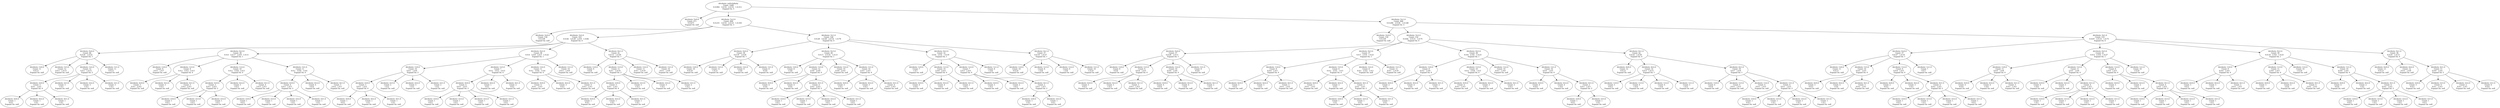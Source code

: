 digraph voting {
decisionDecisionNodef9da4fc[label="Attribute: null=Infinity
Count: 1408
0.0:992   3.0:52   2.0:53   1.0:311   
Expand On: 5"];decisionDecisionNodef9da4fc -> decisionDecisionNode36baa466;
decisionDecisionNode36baa466[label="Attribute: 5=0.0
Count: 471
0.0:471   
Expand On: null"];decisionDecisionNodef9da4fc -> decisionDecisionNode177f409c;
decisionDecisionNode177f409c[label="Attribute: 5=2.0
Count: 469
0.0:231   3.0:52   2.0:23   1.0:163   
Expand On: 3"];decisionDecisionNode177f409c -> decisionDecisionNode236acdd1;
decisionDecisionNode236acdd1[label="Attribute: 3=0.0
Count: 158
0.0:158   
Expand On: null"];decisionDecisionNode177f409c -> decisionDecisionNode38ee6681;
decisionDecisionNode38ee6681[label="Attribute: 3=2.0
Count: 163
0.0:44   3.0:26   2.0:9   1.0:84   
Expand On: 0"];decisionDecisionNode38ee6681 -> decisionDecisionNode2b8bbc5a;
decisionDecisionNode2b8bbc5a[label="Attribute: 0=0.0
Count: 46
0.0:24   1.0:22   
Expand On: 1"];decisionDecisionNode2b8bbc5a -> decisionDecisionNode62facf0b;
decisionDecisionNode62facf0b[label="Attribute: 1=0.0
Count: 11
0.0:11   
Expand On: null"];decisionDecisionNode2b8bbc5a -> decisionDecisionNode402f0df1;
decisionDecisionNode402f0df1[label="Attribute: 1=3.0
Count: 12
0.0:1   1.0:11   
Expand On: null"];decisionDecisionNode2b8bbc5a -> decisionDecisionNode513c6a22;
decisionDecisionNode513c6a22[label="Attribute: 1=2.0
Count: 12
0.0:1   1.0:11   
Expand On: 2"];decisionDecisionNode513c6a22 -> decisionDecisionNode555c07d8;
decisionDecisionNode555c07d8[label="Attribute: 2=0.0
Count: 3
0.0:1   1.0:2   
Expand On: 4"];decisionDecisionNode555c07d8 -> decisionDecisionNoded0721b0;
decisionDecisionNoded0721b0[label="Attribute: 4=0.0
Count: 1
0.0:1   
Expand On: null"];decisionDecisionNode555c07d8 -> decisionDecisionNode4f34b07e;
decisionDecisionNode4f34b07e[label="Attribute: 4=2.0
Count: 1
1.0:1   
Expand On: null"];decisionDecisionNode555c07d8 -> decisionDecisionNodec2f48d2;
decisionDecisionNodec2f48d2[label="Attribute: 4=1.0
Count: 1
1.0:1   
Expand On: null"];decisionDecisionNode513c6a22 -> decisionDecisionNode7455d93d;
decisionDecisionNode7455d93d[label="Attribute: 2=3.0
Count: 3
1.0:3   
Expand On: null"];decisionDecisionNode513c6a22 -> decisionDecisionNode30296f76;
decisionDecisionNode30296f76[label="Attribute: 2=2.0
Count: 3
1.0:3   
Expand On: null"];decisionDecisionNode513c6a22 -> decisionDecisionNode7054c4ad;
decisionDecisionNode7054c4ad[label="Attribute: 2=1.0
Count: 3
1.0:3   
Expand On: null"];decisionDecisionNode2b8bbc5a -> decisionDecisionNode4d3c7378;
decisionDecisionNode4d3c7378[label="Attribute: 1=1.0
Count: 11
0.0:11   
Expand On: null"];decisionDecisionNode38ee6681 -> decisionDecisionNode3bc0f2e5;
decisionDecisionNode3bc0f2e5[label="Attribute: 0=3.0
Count: 38
0.0:4   3.0:17   2.0:6   1.0:11   
Expand On: 1"];decisionDecisionNode3bc0f2e5 -> decisionDecisionNode788ab708;
decisionDecisionNode788ab708[label="Attribute: 1=0.0
Count: 8
0.0:1   1.0:7   
Expand On: null"];decisionDecisionNode3bc0f2e5 -> decisionDecisionNode5af6ac0b;
decisionDecisionNode5af6ac0b[label="Attribute: 1=3.0
Count: 9
0.0:1   3.0:5   2.0:3   
Expand On: 4"];decisionDecisionNode5af6ac0b -> decisionDecisionNode789934d4;
decisionDecisionNode789934d4[label="Attribute: 4=0.0
Count: 3
0.0:1   2.0:2   
Expand On: null"];decisionDecisionNode5af6ac0b -> decisionDecisionNode125b8827;
decisionDecisionNode125b8827[label="Attribute: 4=2.0
Count: 3
3.0:3   
Expand On: null"];decisionDecisionNode5af6ac0b -> decisionDecisionNode3747c1db;
decisionDecisionNode3747c1db[label="Attribute: 4=1.0
Count: 3
3.0:2   2.0:1   
Expand On: null"];decisionDecisionNode3bc0f2e5 -> decisionDecisionNode48082d37;
decisionDecisionNode48082d37[label="Attribute: 1=2.0
Count: 10
0.0:1   3.0:6   2.0:3   
Expand On: 4"];decisionDecisionNode48082d37 -> decisionDecisionNode10d09ad3;
decisionDecisionNode10d09ad3[label="Attribute: 4=0.0
Count: 3
0.0:1   2.0:2   
Expand On: 2"];decisionDecisionNode10d09ad3 -> decisionDecisionNode6f649b44;
decisionDecisionNode6f649b44[label="Attribute: 2=0.0
Count: 1
0.0:1   
Expand On: null"];decisionDecisionNode10d09ad3 -> decisionDecisionNode360dc67e;
decisionDecisionNode360dc67e[label="Attribute: 2=3.0
Count: 1
2.0:1   
Expand On: null"];decisionDecisionNode10d09ad3 -> decisionDecisionNode426295eb;
decisionDecisionNode426295eb[label="Attribute: 2=2.0
Count: 1
2.0:1   
Expand On: null"];decisionDecisionNode48082d37 -> decisionDecisionNode56609959;
decisionDecisionNode56609959[label="Attribute: 4=2.0
Count: 3
3.0:3   
Expand On: null"];decisionDecisionNode48082d37 -> decisionDecisionNode5ff3ce5c;
decisionDecisionNode5ff3ce5c[label="Attribute: 4=1.0
Count: 4
3.0:3   2.0:1   
Expand On: null"];decisionDecisionNode3bc0f2e5 -> decisionDecisionNode7f712b3a;
decisionDecisionNode7f712b3a[label="Attribute: 1=1.0
Count: 11
0.0:1   3.0:6   1.0:4   
Expand On: 4"];decisionDecisionNode7f712b3a -> decisionDecisionNode5ecd2e33;
decisionDecisionNode5ecd2e33[label="Attribute: 4=0.0
Count: 4
0.0:1   1.0:3   
Expand On: 2"];decisionDecisionNode5ecd2e33 -> decisionDecisionNode709446e4;
decisionDecisionNode709446e4[label="Attribute: 2=0.0
Count: 1
0.0:1   
Expand On: null"];decisionDecisionNode5ecd2e33 -> decisionDecisionNode16ba5c7a;
decisionDecisionNode16ba5c7a[label="Attribute: 2=3.0
Count: 1
1.0:1   
Expand On: null"];decisionDecisionNode5ecd2e33 -> decisionDecisionNode250d593e;
decisionDecisionNode250d593e[label="Attribute: 2=2.0
Count: 1
1.0:1   
Expand On: null"];decisionDecisionNode5ecd2e33 -> decisionDecisionNodef5e0873;
decisionDecisionNodef5e0873[label="Attribute: 2=1.0
Count: 1
1.0:1   
Expand On: null"];decisionDecisionNode7f712b3a -> decisionDecisionNode667cbde6;
decisionDecisionNode667cbde6[label="Attribute: 4=2.0
Count: 4
3.0:4   
Expand On: null"];decisionDecisionNode7f712b3a -> decisionDecisionNode7977b9b;
decisionDecisionNode7977b9b[label="Attribute: 4=1.0
Count: 3
3.0:2   1.0:1   
Expand On: null"];decisionDecisionNode38ee6681 -> decisionDecisionNode6a340101;
decisionDecisionNode6a340101[label="Attribute: 0=2.0
Count: 38
0.0:4   3.0:9   2.0:3   1.0:22   
Expand On: 1"];decisionDecisionNode6a340101 -> decisionDecisionNode7c2e1f1f;
decisionDecisionNode7c2e1f1f[label="Attribute: 1=0.0
Count: 10
0.0:1   1.0:9   
Expand On: 2"];decisionDecisionNode7c2e1f1f -> decisionDecisionNode37fd6bea;
decisionDecisionNode37fd6bea[label="Attribute: 2=0.0
Count: 3
0.0:1   1.0:2   
Expand On: 4"];decisionDecisionNode37fd6bea -> decisionDecisionNode5eb7ec5d;
decisionDecisionNode5eb7ec5d[label="Attribute: 4=0.0
Count: 1
0.0:1   
Expand On: null"];decisionDecisionNode37fd6bea -> decisionDecisionNode7cfefe3f;
decisionDecisionNode7cfefe3f[label="Attribute: 4=2.0
Count: 1
1.0:1   
Expand On: null"];decisionDecisionNode37fd6bea -> decisionDecisionNode48e61a35;
decisionDecisionNode48e61a35[label="Attribute: 4=1.0
Count: 1
1.0:1   
Expand On: null"];decisionDecisionNode7c2e1f1f -> decisionDecisionNode7ac2b2f6;
decisionDecisionNode7ac2b2f6[label="Attribute: 2=3.0
Count: 2
1.0:2   
Expand On: null"];decisionDecisionNode7c2e1f1f -> decisionDecisionNode4737371;
decisionDecisionNode4737371[label="Attribute: 2=2.0
Count: 3
1.0:3   
Expand On: null"];decisionDecisionNode7c2e1f1f -> decisionDecisionNode37a001ff;
decisionDecisionNode37a001ff[label="Attribute: 2=1.0
Count: 2
1.0:2   
Expand On: null"];decisionDecisionNode6a340101 -> decisionDecisionNode69e328e0;
decisionDecisionNode69e328e0[label="Attribute: 1=3.0
Count: 7
0.0:1   3.0:3   2.0:3   
Expand On: 4"];decisionDecisionNode69e328e0 -> decisionDecisionNode4090c06f;
decisionDecisionNode4090c06f[label="Attribute: 4=0.0
Count: 4
0.0:1   2.0:3   
Expand On: 2"];decisionDecisionNode4090c06f -> decisionDecisionNode5f49d886;
decisionDecisionNode5f49d886[label="Attribute: 2=0.0
Count: 1
0.0:1   
Expand On: null"];decisionDecisionNode4090c06f -> decisionDecisionNode69267649;
decisionDecisionNode69267649[label="Attribute: 2=3.0
Count: 1
2.0:1   
Expand On: null"];decisionDecisionNode4090c06f -> decisionDecisionNode5c1fe88d;
decisionDecisionNode5c1fe88d[label="Attribute: 2=2.0
Count: 1
2.0:1   
Expand On: null"];decisionDecisionNode4090c06f -> decisionDecisionNode32dcb03b;
decisionDecisionNode32dcb03b[label="Attribute: 2=1.0
Count: 1
2.0:1   
Expand On: null"];decisionDecisionNode69e328e0 -> decisionDecisionNode36b60b93;
decisionDecisionNode36b60b93[label="Attribute: 4=2.0
Count: 1
3.0:1   
Expand On: null"];decisionDecisionNode69e328e0 -> decisionDecisionNode69b1fbf4;
decisionDecisionNode69b1fbf4[label="Attribute: 4=1.0
Count: 2
3.0:2   
Expand On: null"];decisionDecisionNode6a340101 -> decisionDecisionNode24148662;
decisionDecisionNode24148662[label="Attribute: 1=2.0
Count: 11
0.0:1   3.0:6   1.0:4   
Expand On: 4"];decisionDecisionNode24148662 -> decisionDecisionNode3f829e6f;
decisionDecisionNode3f829e6f[label="Attribute: 4=0.0
Count: 4
0.0:1   1.0:3   
Expand On: null"];decisionDecisionNode24148662 -> decisionDecisionNode186fa9fc;
decisionDecisionNode186fa9fc[label="Attribute: 4=2.0
Count: 3
3.0:3   
Expand On: null"];decisionDecisionNode24148662 -> decisionDecisionNode4b00ebec;
decisionDecisionNode4b00ebec[label="Attribute: 4=1.0
Count: 4
3.0:3   1.0:1   
Expand On: null"];decisionDecisionNode6a340101 -> decisionDecisionNode2980f96c;
decisionDecisionNode2980f96c[label="Attribute: 1=1.0
Count: 10
0.0:1   1.0:9   
Expand On: null"];decisionDecisionNode38ee6681 -> decisionDecisionNode527736bd;
decisionDecisionNode527736bd[label="Attribute: 0=1.0
Count: 41
0.0:12   1.0:29   
Expand On: 1"];decisionDecisionNode527736bd -> decisionDecisionNode10aadc97;
decisionDecisionNode10aadc97[label="Attribute: 1=0.0
Count: 9
0.0:9   
Expand On: null"];decisionDecisionNode527736bd -> decisionDecisionNode4178460d;
decisionDecisionNode4178460d[label="Attribute: 1=3.0
Count: 11
0.0:1   1.0:10   
Expand On: 2"];decisionDecisionNode4178460d -> decisionDecisionNode3f3f210f;
decisionDecisionNode3f3f210f[label="Attribute: 2=0.0
Count: 3
0.0:1   1.0:2   
Expand On: 4"];decisionDecisionNode3f3f210f -> decisionDecisionNode49938039;
decisionDecisionNode49938039[label="Attribute: 4=0.0
Count: 1
0.0:1   
Expand On: null"];decisionDecisionNode3f3f210f -> decisionDecisionNode72c743eb;
decisionDecisionNode72c743eb[label="Attribute: 4=2.0
Count: 1
1.0:1   
Expand On: null"];decisionDecisionNode3f3f210f -> decisionDecisionNode783c342b;
decisionDecisionNode783c342b[label="Attribute: 4=1.0
Count: 1
1.0:1   
Expand On: null"];decisionDecisionNode4178460d -> decisionDecisionNode388530b8;
decisionDecisionNode388530b8[label="Attribute: 2=3.0
Count: 3
1.0:3   
Expand On: null"];decisionDecisionNode4178460d -> decisionDecisionNode30419d05;
decisionDecisionNode30419d05[label="Attribute: 2=2.0
Count: 3
1.0:3   
Expand On: null"];decisionDecisionNode4178460d -> decisionDecisionNode23abcc03;
decisionDecisionNode23abcc03[label="Attribute: 2=1.0
Count: 2
1.0:2   
Expand On: null"];decisionDecisionNode527736bd -> decisionDecisionNode4026e9f9;
decisionDecisionNode4026e9f9[label="Attribute: 1=2.0
Count: 11
0.0:1   1.0:10   
Expand On: null"];decisionDecisionNode527736bd -> decisionDecisionNode3acafb56;
decisionDecisionNode3acafb56[label="Attribute: 1=1.0
Count: 10
0.0:1   1.0:9   
Expand On: null"];decisionDecisionNode177f409c -> decisionDecisionNode643ae941;
decisionDecisionNode643ae941[label="Attribute: 3=1.0
Count: 148
0.0:29   3.0:26   2.0:14   1.0:79   
Expand On: 0"];decisionDecisionNode643ae941 -> decisionDecisionNode57a7ddcf;
decisionDecisionNode57a7ddcf[label="Attribute: 0=0.0
Count: 39
0.0:19   1.0:20   
Expand On: 1"];decisionDecisionNode57a7ddcf -> decisionDecisionNode4dd36dfe;
decisionDecisionNode4dd36dfe[label="Attribute: 1=0.0
Count: 10
0.0:10   
Expand On: null"];decisionDecisionNode57a7ddcf -> decisionDecisionNode73da669c;
decisionDecisionNode73da669c[label="Attribute: 1=3.0
Count: 11
1.0:11   
Expand On: null"];decisionDecisionNode57a7ddcf -> decisionDecisionNode786c730;
decisionDecisionNode786c730[label="Attribute: 1=2.0
Count: 9
1.0:9   
Expand On: null"];decisionDecisionNode57a7ddcf -> decisionDecisionNode217f242c;
decisionDecisionNode217f242c[label="Attribute: 1=1.0
Count: 9
0.0:9   
Expand On: null"];decisionDecisionNode643ae941 -> decisionDecisionNode221fd5e2;
decisionDecisionNode221fd5e2[label="Attribute: 0=3.0
Count: 40
3.0:17   2.0:10   1.0:13   
Expand On: 1"];decisionDecisionNode221fd5e2 -> decisionDecisionNode5812f9ee;
decisionDecisionNode5812f9ee[label="Attribute: 1=0.0
Count: 8
1.0:8   
Expand On: null"];decisionDecisionNode221fd5e2 -> decisionDecisionNode45d6a56e;
decisionDecisionNode45d6a56e[label="Attribute: 1=3.0
Count: 12
3.0:6   2.0:6   
Expand On: 4"];decisionDecisionNode45d6a56e -> decisionDecisionNodef06fc94;
decisionDecisionNodef06fc94[label="Attribute: 4=0.0
Count: 4
2.0:4   
Expand On: null"];decisionDecisionNode45d6a56e -> decisionDecisionNode13b06041;
decisionDecisionNode13b06041[label="Attribute: 4=2.0
Count: 4
3.0:4   
Expand On: null"];decisionDecisionNode45d6a56e -> decisionDecisionNode207f5580;
decisionDecisionNode207f5580[label="Attribute: 4=1.0
Count: 4
3.0:2   2.0:2   
Expand On: 2"];decisionDecisionNode207f5580 -> decisionDecisionNode7c6572b;
decisionDecisionNode7c6572b[label="Attribute: 2=0.0
Count: 1
2.0:1   
Expand On: null"];decisionDecisionNode207f5580 -> decisionDecisionNode6e84cc09;
decisionDecisionNode6e84cc09[label="Attribute: 2=3.0
Count: 1
3.0:1   
Expand On: null"];decisionDecisionNode207f5580 -> decisionDecisionNode506f9b8e;
decisionDecisionNode506f9b8e[label="Attribute: 2=2.0
Count: 1
3.0:1   
Expand On: null"];decisionDecisionNode207f5580 -> decisionDecisionNode4f4db0e3;
decisionDecisionNode4f4db0e3[label="Attribute: 2=1.0
Count: 1
2.0:1   
Expand On: null"];decisionDecisionNode221fd5e2 -> decisionDecisionNode75982fc1;
decisionDecisionNode75982fc1[label="Attribute: 1=2.0
Count: 10
3.0:6   2.0:4   
Expand On: null"];decisionDecisionNode221fd5e2 -> decisionDecisionNode5a676437;
decisionDecisionNode5a676437[label="Attribute: 1=1.0
Count: 10
3.0:5   1.0:5   
Expand On: 4"];decisionDecisionNode5a676437 -> decisionDecisionNode39e4853f;
decisionDecisionNode39e4853f[label="Attribute: 4=0.0
Count: 3
1.0:3   
Expand On: null"];decisionDecisionNode5a676437 -> decisionDecisionNode49e808ca;
decisionDecisionNode49e808ca[label="Attribute: 4=2.0
Count: 3
3.0:3   
Expand On: null"];decisionDecisionNode5a676437 -> decisionDecisionNode20992bae;
decisionDecisionNode20992bae[label="Attribute: 4=1.0
Count: 4
3.0:2   1.0:2   
Expand On: null"];decisionDecisionNode643ae941 -> decisionDecisionNode2802bd3a;
decisionDecisionNode2802bd3a[label="Attribute: 0=2.0
Count: 32
3.0:9   2.0:4   1.0:19   
Expand On: 1"];decisionDecisionNode2802bd3a -> decisionDecisionNode4bd53f5b;
decisionDecisionNode4bd53f5b[label="Attribute: 1=0.0
Count: 7
1.0:7   
Expand On: null"];decisionDecisionNode2802bd3a -> decisionDecisionNode1d329642;
decisionDecisionNode1d329642[label="Attribute: 1=3.0
Count: 10
3.0:6   2.0:4   
Expand On: 4"];decisionDecisionNode1d329642 -> decisionDecisionNode6426d607;
decisionDecisionNode6426d607[label="Attribute: 4=0.0
Count: 4
2.0:4   
Expand On: null"];decisionDecisionNode1d329642 -> decisionDecisionNode31ad98ef;
decisionDecisionNode31ad98ef[label="Attribute: 4=2.0
Count: 4
3.0:4   
Expand On: null"];decisionDecisionNode1d329642 -> decisionDecisionNode7c138c63;
decisionDecisionNode7c138c63[label="Attribute: 4=1.0
Count: 2
3.0:2   
Expand On: null"];decisionDecisionNode2802bd3a -> decisionDecisionNode6765f738;
decisionDecisionNode6765f738[label="Attribute: 1=2.0
Count: 7
3.0:3   1.0:4   
Expand On: 4"];decisionDecisionNode6765f738 -> decisionDecisionNode5749b290;
decisionDecisionNode5749b290[label="Attribute: 4=0.0
Count: 3
1.0:3   
Expand On: null"];decisionDecisionNode6765f738 -> decisionDecisionNode276a38b5;
decisionDecisionNode276a38b5[label="Attribute: 4=2.0
Count: 2
3.0:2   
Expand On: null"];decisionDecisionNode6765f738 -> decisionDecisionNode2eb1074a;
decisionDecisionNode2eb1074a[label="Attribute: 4=1.0
Count: 2
3.0:1   1.0:1   
Expand On: 2"];decisionDecisionNode2eb1074a -> decisionDecisionNode6855a338;
decisionDecisionNode6855a338[label="Attribute: 2=0.0
Count: 1
1.0:1   
Expand On: null"];decisionDecisionNode2eb1074a -> decisionDecisionNode4e4ee70b;
decisionDecisionNode4e4ee70b[label="Attribute: 2=2.0
Count: 1
3.0:1   
Expand On: null"];decisionDecisionNode2802bd3a -> decisionDecisionNode1e22ab57;
decisionDecisionNode1e22ab57[label="Attribute: 1=1.0
Count: 8
1.0:8   
Expand On: null"];decisionDecisionNode643ae941 -> decisionDecisionNode761eec35;
decisionDecisionNode761eec35[label="Attribute: 0=1.0
Count: 37
0.0:10   1.0:27   
Expand On: 1"];decisionDecisionNode761eec35 -> decisionDecisionNode6825c828;
decisionDecisionNode6825c828[label="Attribute: 1=0.0
Count: 10
0.0:10   
Expand On: null"];decisionDecisionNode761eec35 -> decisionDecisionNode877ef83;
decisionDecisionNode877ef83[label="Attribute: 1=3.0
Count: 8
1.0:8   
Expand On: null"];decisionDecisionNode761eec35 -> decisionDecisionNode7a0d85cc;
decisionDecisionNode7a0d85cc[label="Attribute: 1=2.0
Count: 9
1.0:9   
Expand On: null"];decisionDecisionNode761eec35 -> decisionDecisionNodedcb52ae;
decisionDecisionNodedcb52ae[label="Attribute: 1=1.0
Count: 10
1.0:10   
Expand On: null"];decisionDecisionNodef9da4fc -> decisionDecisionNode1fa12495;
decisionDecisionNode1fa12495[label="Attribute: 5=1.0
Count: 468
0.0:290   2.0:30   1.0:148   
Expand On: 3"];decisionDecisionNode1fa12495 -> decisionDecisionNodec68c26c;
decisionDecisionNodec68c26c[label="Attribute: 3=0.0
Count: 159
0.0:159   
Expand On: null"];decisionDecisionNode1fa12495 -> decisionDecisionNode31b446d1;
decisionDecisionNode31b446d1[label="Attribute: 3=2.0
Count: 154
0.0:64   2.0:15   1.0:75   
Expand On: 0"];decisionDecisionNode31b446d1 -> decisionDecisionNode32955cd5;
decisionDecisionNode32955cd5[label="Attribute: 0=0.0
Count: 37
0.0:26   1.0:11   
Expand On: 1"];decisionDecisionNode32955cd5 -> decisionDecisionNode6c01bde4;
decisionDecisionNode6c01bde4[label="Attribute: 1=0.0
Count: 9
0.0:9   
Expand On: null"];decisionDecisionNode32955cd5 -> decisionDecisionNode6659fb21;
decisionDecisionNode6659fb21[label="Attribute: 1=3.0
Count: 9
0.0:4   1.0:5   
Expand On: 4"];decisionDecisionNode6659fb21 -> decisionDecisionNode1d766806;
decisionDecisionNode1d766806[label="Attribute: 4=0.0
Count: 3
0.0:3   
Expand On: null"];decisionDecisionNode6659fb21 -> decisionDecisionNode48a77106;
decisionDecisionNode48a77106[label="Attribute: 4=2.0
Count: 3
1.0:3   
Expand On: null"];decisionDecisionNode6659fb21 -> decisionDecisionNode68ed662d;
decisionDecisionNode68ed662d[label="Attribute: 4=1.0
Count: 3
0.0:1   1.0:2   
Expand On: null"];decisionDecisionNode32955cd5 -> decisionDecisionNode39cf4a2c;
decisionDecisionNode39cf4a2c[label="Attribute: 1=2.0
Count: 10
0.0:4   1.0:6   
Expand On: 4"];decisionDecisionNode39cf4a2c -> decisionDecisionNode580eac5a;
decisionDecisionNode580eac5a[label="Attribute: 4=0.0
Count: 4
0.0:4   
Expand On: null"];decisionDecisionNode39cf4a2c -> decisionDecisionNode2b5575e0;
decisionDecisionNode2b5575e0[label="Attribute: 4=2.0
Count: 4
1.0:4   
Expand On: null"];decisionDecisionNode39cf4a2c -> decisionDecisionNode77addb59;
decisionDecisionNode77addb59[label="Attribute: 4=1.0
Count: 2
1.0:2   
Expand On: null"];decisionDecisionNode32955cd5 -> decisionDecisionNode371bed71;
decisionDecisionNode371bed71[label="Attribute: 1=1.0
Count: 9
0.0:9   
Expand On: null"];decisionDecisionNode31b446d1 -> decisionDecisionNodea81b1fb;
decisionDecisionNodea81b1fb[label="Attribute: 0=3.0
Count: 37
0.0:7   2.0:9   1.0:21   
Expand On: 1"];decisionDecisionNodea81b1fb -> decisionDecisionNode48cbdb20;
decisionDecisionNode48cbdb20[label="Attribute: 1=0.0
Count: 9
0.0:4   1.0:5   
Expand On: 4"];decisionDecisionNode48cbdb20 -> decisionDecisionNode3f9f3736;
decisionDecisionNode3f9f3736[label="Attribute: 4=0.0
Count: 3
0.0:3   
Expand On: null"];decisionDecisionNode48cbdb20 -> decisionDecisionNode6de1dadb;
decisionDecisionNode6de1dadb[label="Attribute: 4=2.0
Count: 3
1.0:3   
Expand On: null"];decisionDecisionNode48cbdb20 -> decisionDecisionNode6e79839;
decisionDecisionNode6e79839[label="Attribute: 4=1.0
Count: 3
0.0:1   1.0:2   
Expand On: null"];decisionDecisionNodea81b1fb -> decisionDecisionNode4ebac9b9;
decisionDecisionNode4ebac9b9[label="Attribute: 1=3.0
Count: 9
0.0:1   2.0:5   1.0:3   
Expand On: 4"];decisionDecisionNode4ebac9b9 -> decisionDecisionNode4911b910;
decisionDecisionNode4911b910[label="Attribute: 4=0.0
Count: 3
0.0:1   1.0:2   
Expand On: null"];decisionDecisionNode4ebac9b9 -> decisionDecisionNode2a8ceeea;
decisionDecisionNode2a8ceeea[label="Attribute: 4=2.0
Count: 3
2.0:3   
Expand On: null"];decisionDecisionNode4ebac9b9 -> decisionDecisionNodea995a79;
decisionDecisionNodea995a79[label="Attribute: 4=1.0
Count: 3
2.0:2   1.0:1   
Expand On: 2"];decisionDecisionNodea995a79 -> decisionDecisionNode5a02c35e;
decisionDecisionNode5a02c35e[label="Attribute: 2=0.0
Count: 1
1.0:1   
Expand On: null"];decisionDecisionNodea995a79 -> decisionDecisionNode6b687e7c;
decisionDecisionNode6b687e7c[label="Attribute: 2=3.0
Count: 1
2.0:1   
Expand On: null"];decisionDecisionNodea995a79 -> decisionDecisionNode194835fb;
decisionDecisionNode194835fb[label="Attribute: 2=1.0
Count: 1
2.0:1   
Expand On: null"];decisionDecisionNodea81b1fb -> decisionDecisionNode53cffeb4;
decisionDecisionNode53cffeb4[label="Attribute: 1=2.0
Count: 8
0.0:1   2.0:4   1.0:3   
Expand On: null"];decisionDecisionNodea81b1fb -> decisionDecisionNode7c5b0668;
decisionDecisionNode7c5b0668[label="Attribute: 1=1.0
Count: 11
0.0:1   1.0:10   
Expand On: null"];decisionDecisionNode31b446d1 -> decisionDecisionNode3c01d5a0;
decisionDecisionNode3c01d5a0[label="Attribute: 0=2.0
Count: 38
0.0:9   2.0:6   1.0:23   
Expand On: 1"];decisionDecisionNode3c01d5a0 -> decisionDecisionNode1c701a27;
decisionDecisionNode1c701a27[label="Attribute: 1=0.0
Count: 8
0.0:2   1.0:6   
Expand On: 4"];decisionDecisionNode1c701a27 -> decisionDecisionNode3c50507;
decisionDecisionNode3c50507[label="Attribute: 4=0.0
Count: 2
0.0:2   
Expand On: null"];decisionDecisionNode1c701a27 -> decisionDecisionNode7bcd107f;
decisionDecisionNode7bcd107f[label="Attribute: 4=2.0
Count: 4
1.0:4   
Expand On: null"];decisionDecisionNode1c701a27 -> decisionDecisionNode53f64158;
decisionDecisionNode53f64158[label="Attribute: 4=1.0
Count: 2
1.0:2   
Expand On: null"];decisionDecisionNode3c01d5a0 -> decisionDecisionNode4c3c2378;
decisionDecisionNode4c3c2378[label="Attribute: 1=3.0
Count: 10
0.0:1   2.0:6   1.0:3   
Expand On: 4"];decisionDecisionNode4c3c2378 -> decisionDecisionNode3cc262;
decisionDecisionNode3cc262[label="Attribute: 4=0.0
Count: 4
0.0:1   1.0:3   
Expand On: null"];decisionDecisionNode4c3c2378 -> decisionDecisionNode14fdb00d;
decisionDecisionNode14fdb00d[label="Attribute: 4=2.0
Count: 3
2.0:3   
Expand On: null"];decisionDecisionNode4c3c2378 -> decisionDecisionNode1b31303f;
decisionDecisionNode1b31303f[label="Attribute: 4=1.0
Count: 3
2.0:3   
Expand On: null"];decisionDecisionNode3c01d5a0 -> decisionDecisionNode3a56860b;
decisionDecisionNode3a56860b[label="Attribute: 1=2.0
Count: 10
0.0:1   1.0:9   
Expand On: null"];decisionDecisionNode3c01d5a0 -> decisionDecisionNode67a5a19;
decisionDecisionNode67a5a19[label="Attribute: 1=1.0
Count: 10
0.0:5   1.0:5   
Expand On: 4"];decisionDecisionNode67a5a19 -> decisionDecisionNode4ab122a1;
decisionDecisionNode4ab122a1[label="Attribute: 4=0.0
Count: 4
0.0:4   
Expand On: null"];decisionDecisionNode67a5a19 -> decisionDecisionNode33589e56;
decisionDecisionNode33589e56[label="Attribute: 4=2.0
Count: 4
1.0:4   
Expand On: null"];decisionDecisionNode67a5a19 -> decisionDecisionNode7f033a6f;
decisionDecisionNode7f033a6f[label="Attribute: 4=1.0
Count: 2
0.0:1   1.0:1   
Expand On: 2"];decisionDecisionNode7f033a6f -> decisionDecisionNode2cf18e8e;
decisionDecisionNode2cf18e8e[label="Attribute: 2=0.0
Count: 1
0.0:1   
Expand On: null"];decisionDecisionNode7f033a6f -> decisionDecisionNode26c623af;
decisionDecisionNode26c623af[label="Attribute: 2=3.0
Count: 1
1.0:1   
Expand On: null"];decisionDecisionNode31b446d1 -> decisionDecisionNode1a50ca0c;
decisionDecisionNode1a50ca0c[label="Attribute: 0=1.0
Count: 42
0.0:22   1.0:20   
Expand On: 4"];decisionDecisionNode1a50ca0c -> decisionDecisionNode2e00e753;
decisionDecisionNode2e00e753[label="Attribute: 4=0.0
Count: 12
0.0:12   
Expand On: null"];decisionDecisionNode1a50ca0c -> decisionDecisionNode3d5311bd;
decisionDecisionNode3d5311bd[label="Attribute: 4=2.0
Count: 14
0.0:3   1.0:11   
Expand On: 1"];decisionDecisionNode3d5311bd -> decisionDecisionNode18b1aebf;
decisionDecisionNode18b1aebf[label="Attribute: 1=0.0
Count: 3
0.0:3   
Expand On: null"];decisionDecisionNode3d5311bd -> decisionDecisionNode39478a43;
decisionDecisionNode39478a43[label="Attribute: 1=3.0
Count: 4
1.0:4   
Expand On: null"];decisionDecisionNode3d5311bd -> decisionDecisionNode7c65216;
decisionDecisionNode7c65216[label="Attribute: 1=2.0
Count: 4
1.0:4   
Expand On: null"];decisionDecisionNode3d5311bd -> decisionDecisionNode6d372656;
decisionDecisionNode6d372656[label="Attribute: 1=1.0
Count: 3
1.0:3   
Expand On: null"];decisionDecisionNode1a50ca0c -> decisionDecisionNode3fb6101e;
decisionDecisionNode3fb6101e[label="Attribute: 4=1.0
Count: 16
0.0:7   1.0:9   
Expand On: 1"];decisionDecisionNode3fb6101e -> decisionDecisionNode49dc423f;
decisionDecisionNode49dc423f[label="Attribute: 1=0.0
Count: 4
0.0:4   
Expand On: null"];decisionDecisionNode3fb6101e -> decisionDecisionNode1b815bfb;
decisionDecisionNode1b815bfb[label="Attribute: 1=3.0
Count: 4
0.0:1   1.0:3   
Expand On: null"];decisionDecisionNode3fb6101e -> decisionDecisionNode49bdc9d8;
decisionDecisionNode49bdc9d8[label="Attribute: 1=2.0
Count: 4
0.0:1   1.0:3   
Expand On: null"];decisionDecisionNode3fb6101e -> decisionDecisionNode4b0ea9ba;
decisionDecisionNode4b0ea9ba[label="Attribute: 1=1.0
Count: 4
0.0:1   1.0:3   
Expand On: 2"];decisionDecisionNode4b0ea9ba -> decisionDecisionNode2fa918d5;
decisionDecisionNode2fa918d5[label="Attribute: 2=0.0
Count: 1
0.0:1   
Expand On: null"];decisionDecisionNode4b0ea9ba -> decisionDecisionNode69d6065;
decisionDecisionNode69d6065[label="Attribute: 2=3.0
Count: 1
1.0:1   
Expand On: null"];decisionDecisionNode4b0ea9ba -> decisionDecisionNode46238a47;
decisionDecisionNode46238a47[label="Attribute: 2=2.0
Count: 1
1.0:1   
Expand On: null"];decisionDecisionNode4b0ea9ba -> decisionDecisionNode474b5f4a;
decisionDecisionNode474b5f4a[label="Attribute: 2=1.0
Count: 1
1.0:1   
Expand On: null"];decisionDecisionNode1fa12495 -> decisionDecisionNode255d17d7;
decisionDecisionNode255d17d7[label="Attribute: 3=1.0
Count: 155
0.0:67   2.0:15   1.0:73   
Expand On: 0"];decisionDecisionNode255d17d7 -> decisionDecisionNode2c8376b;
decisionDecisionNode2c8376b[label="Attribute: 0=0.0
Count: 37
0.0:27   1.0:10   
Expand On: 1"];decisionDecisionNode2c8376b -> decisionDecisionNode26ae533a;
decisionDecisionNode26ae533a[label="Attribute: 1=0.0
Count: 11
0.0:11   
Expand On: null"];decisionDecisionNode2c8376b -> decisionDecisionNode7eda18ac;
decisionDecisionNode7eda18ac[label="Attribute: 1=3.0
Count: 10
0.0:5   1.0:5   
Expand On: 4"];decisionDecisionNode7eda18ac -> decisionDecisionNode208a0544;
decisionDecisionNode208a0544[label="Attribute: 4=0.0
Count: 3
0.0:3   
Expand On: null"];decisionDecisionNode7eda18ac -> decisionDecisionNode455fc40c;
decisionDecisionNode455fc40c[label="Attribute: 4=2.0
Count: 4
1.0:4   
Expand On: null"];decisionDecisionNode7eda18ac -> decisionDecisionNode12401369;
decisionDecisionNode12401369[label="Attribute: 4=1.0
Count: 3
0.0:2   1.0:1   
Expand On: null"];decisionDecisionNode2c8376b -> decisionDecisionNode2cba5bdb;
decisionDecisionNode2cba5bdb[label="Attribute: 1=2.0
Count: 9
0.0:4   1.0:5   
Expand On: 4"];decisionDecisionNode2cba5bdb -> decisionDecisionNode7ee49dcd;
decisionDecisionNode7ee49dcd[label="Attribute: 4=0.0
Count: 2
0.0:2   
Expand On: null"];decisionDecisionNode2cba5bdb -> decisionDecisionNode53343ed0;
decisionDecisionNode53343ed0[label="Attribute: 4=2.0
Count: 3
1.0:3   
Expand On: null"];decisionDecisionNode2cba5bdb -> decisionDecisionNodeb07f45d;
decisionDecisionNodeb07f45d[label="Attribute: 4=1.0
Count: 4
0.0:2   1.0:2   
Expand On: 2"];decisionDecisionNodeb07f45d -> decisionDecisionNode373c0b53;
decisionDecisionNode373c0b53[label="Attribute: 2=0.0
Count: 1
0.0:1   
Expand On: null"];decisionDecisionNodeb07f45d -> decisionDecisionNode470b9279;
decisionDecisionNode470b9279[label="Attribute: 2=3.0
Count: 1
1.0:1   
Expand On: null"];decisionDecisionNodeb07f45d -> decisionDecisionNode48bd6a5f;
decisionDecisionNode48bd6a5f[label="Attribute: 2=2.0
Count: 1
1.0:1   
Expand On: null"];decisionDecisionNodeb07f45d -> decisionDecisionNodeb92a848;
decisionDecisionNodeb92a848[label="Attribute: 2=1.0
Count: 1
0.0:1   
Expand On: null"];decisionDecisionNode2c8376b -> decisionDecisionNode496614e7;
decisionDecisionNode496614e7[label="Attribute: 1=1.0
Count: 7
0.0:7   
Expand On: null"];decisionDecisionNode255d17d7 -> decisionDecisionNode4ce66f56;
decisionDecisionNode4ce66f56[label="Attribute: 0=3.0
Count: 41
0.0:5   2.0:9   1.0:27   
Expand On: 1"];decisionDecisionNode4ce66f56 -> decisionDecisionNode2c979e8b;
decisionDecisionNode2c979e8b[label="Attribute: 1=0.0
Count: 11
0.0:5   1.0:6   
Expand On: 4"];decisionDecisionNode2c979e8b -> decisionDecisionNode1629ce8c;
decisionDecisionNode1629ce8c[label="Attribute: 4=0.0
Count: 4
0.0:4   
Expand On: null"];decisionDecisionNode2c979e8b -> decisionDecisionNode12b754b2;
decisionDecisionNode12b754b2[label="Attribute: 4=2.0
Count: 4
1.0:4   
Expand On: null"];decisionDecisionNode2c979e8b -> decisionDecisionNode42197bb7;
decisionDecisionNode42197bb7[label="Attribute: 4=1.0
Count: 3
0.0:1   1.0:2   
Expand On: null"];decisionDecisionNode4ce66f56 -> decisionDecisionNode17094d48;
decisionDecisionNode17094d48[label="Attribute: 1=3.0
Count: 11
2.0:5   1.0:6   
Expand On: 4"];decisionDecisionNode17094d48 -> decisionDecisionNode63b0bdc8;
decisionDecisionNode63b0bdc8[label="Attribute: 4=0.0
Count: 4
1.0:4   
Expand On: null"];decisionDecisionNode17094d48 -> decisionDecisionNode687bc899;
decisionDecisionNode687bc899[label="Attribute: 4=2.0
Count: 3
2.0:3   
Expand On: null"];decisionDecisionNode17094d48 -> decisionDecisionNode16aeea66;
decisionDecisionNode16aeea66[label="Attribute: 4=1.0
Count: 4
2.0:2   1.0:2   
Expand On: 2"];decisionDecisionNode16aeea66 -> decisionDecisionNode359eda2c;
decisionDecisionNode359eda2c[label="Attribute: 2=0.0
Count: 1
1.0:1   
Expand On: null"];decisionDecisionNode16aeea66 -> decisionDecisionNode50059a34;
decisionDecisionNode50059a34[label="Attribute: 2=3.0
Count: 1
2.0:1   
Expand On: null"];decisionDecisionNode16aeea66 -> decisionDecisionNode1fcef4f7;
decisionDecisionNode1fcef4f7[label="Attribute: 2=2.0
Count: 1
2.0:1   
Expand On: null"];decisionDecisionNode16aeea66 -> decisionDecisionNode4c349471;
decisionDecisionNode4c349471[label="Attribute: 2=1.0
Count: 1
1.0:1   
Expand On: null"];decisionDecisionNode4ce66f56 -> decisionDecisionNodeffdadcd;
decisionDecisionNodeffdadcd[label="Attribute: 1=2.0
Count: 9
2.0:4   1.0:5   
Expand On: 4"];decisionDecisionNodeffdadcd -> decisionDecisionNode579d75ee;
decisionDecisionNode579d75ee[label="Attribute: 4=0.0
Count: 3
1.0:3   
Expand On: null"];decisionDecisionNodeffdadcd -> decisionDecisionNode22a98932;
decisionDecisionNode22a98932[label="Attribute: 4=2.0
Count: 2
2.0:2   
Expand On: null"];decisionDecisionNodeffdadcd -> decisionDecisionNode286e4365;
decisionDecisionNode286e4365[label="Attribute: 4=1.0
Count: 4
2.0:2   1.0:2   
Expand On: 2"];decisionDecisionNode286e4365 -> decisionDecisionNode5f0ab09f;
decisionDecisionNode5f0ab09f[label="Attribute: 2=0.0
Count: 1
1.0:1   
Expand On: null"];decisionDecisionNode286e4365 -> decisionDecisionNode36d1c778;
decisionDecisionNode36d1c778[label="Attribute: 2=3.0
Count: 1
2.0:1   
Expand On: null"];decisionDecisionNode286e4365 -> decisionDecisionNode67eb366;
decisionDecisionNode67eb366[label="Attribute: 2=2.0
Count: 1
2.0:1   
Expand On: null"];decisionDecisionNode286e4365 -> decisionDecisionNode6833f0de;
decisionDecisionNode6833f0de[label="Attribute: 2=1.0
Count: 1
1.0:1   
Expand On: null"];decisionDecisionNode4ce66f56 -> decisionDecisionNode2a0ab444;
decisionDecisionNode2a0ab444[label="Attribute: 1=1.0
Count: 10
1.0:10   
Expand On: null"];decisionDecisionNode255d17d7 -> decisionDecisionNode24c0f1ec;
decisionDecisionNode24c0f1ec[label="Attribute: 0=2.0
Count: 39
0.0:10   2.0:6   1.0:23   
Expand On: 1"];decisionDecisionNode24c0f1ec -> decisionDecisionNode774acfcd;
decisionDecisionNode774acfcd[label="Attribute: 1=0.0
Count: 8
0.0:4   1.0:4   
Expand On: 4"];decisionDecisionNode774acfcd -> decisionDecisionNode5090d8ea;
decisionDecisionNode5090d8ea[label="Attribute: 4=0.0
Count: 3
0.0:3   
Expand On: null"];decisionDecisionNode774acfcd -> decisionDecisionNode559113f8;
decisionDecisionNode559113f8[label="Attribute: 4=2.0
Count: 3
1.0:3   
Expand On: null"];decisionDecisionNode774acfcd -> decisionDecisionNode27b62aab;
decisionDecisionNode27b62aab[label="Attribute: 4=1.0
Count: 2
0.0:1   1.0:1   
Expand On: null"];decisionDecisionNode24c0f1ec -> decisionDecisionNode28ab54eb;
decisionDecisionNode28ab54eb[label="Attribute: 1=3.0
Count: 11
2.0:6   1.0:5   
Expand On: 4"];decisionDecisionNode28ab54eb -> decisionDecisionNode8542529;
decisionDecisionNode8542529[label="Attribute: 4=0.0
Count: 3
1.0:3   
Expand On: null"];decisionDecisionNode28ab54eb -> decisionDecisionNode4c53ab04;
decisionDecisionNode4c53ab04[label="Attribute: 4=2.0
Count: 4
2.0:4   
Expand On: null"];decisionDecisionNode28ab54eb -> decisionDecisionNode900bac2;
decisionDecisionNode900bac2[label="Attribute: 4=1.0
Count: 4
2.0:2   1.0:2   
Expand On: null"];decisionDecisionNode24c0f1ec -> decisionDecisionNodeee51b2c;
decisionDecisionNodeee51b2c[label="Attribute: 1=2.0
Count: 10
1.0:10   
Expand On: null"];decisionDecisionNode24c0f1ec -> decisionDecisionNode635aed57;
decisionDecisionNode635aed57[label="Attribute: 1=1.0
Count: 10
0.0:6   1.0:4   
Expand On: 4"];decisionDecisionNode635aed57 -> decisionDecisionNode66941db6;
decisionDecisionNode66941db6[label="Attribute: 4=0.0
Count: 4
0.0:4   
Expand On: null"];decisionDecisionNode635aed57 -> decisionDecisionNode62acc57;
decisionDecisionNode62acc57[label="Attribute: 4=2.0
Count: 2
1.0:2   
Expand On: null"];decisionDecisionNode635aed57 -> decisionDecisionNode63cd66ea;
decisionDecisionNode63cd66ea[label="Attribute: 4=1.0
Count: 4
0.0:2   1.0:2   
Expand On: 2"];decisionDecisionNode63cd66ea -> decisionDecisionNode421fbfd6;
decisionDecisionNode421fbfd6[label="Attribute: 2=0.0
Count: 1
0.0:1   
Expand On: null"];decisionDecisionNode63cd66ea -> decisionDecisionNode326b9c84;
decisionDecisionNode326b9c84[label="Attribute: 2=3.0
Count: 1
1.0:1   
Expand On: null"];decisionDecisionNode63cd66ea -> decisionDecisionNode36f0b7f8;
decisionDecisionNode36f0b7f8[label="Attribute: 2=2.0
Count: 1
1.0:1   
Expand On: null"];decisionDecisionNode63cd66ea -> decisionDecisionNode75be16f5;
decisionDecisionNode75be16f5[label="Attribute: 2=1.0
Count: 1
0.0:1   
Expand On: null"];decisionDecisionNode255d17d7 -> decisionDecisionNode12d56b37;
decisionDecisionNode12d56b37[label="Attribute: 0=1.0
Count: 38
0.0:25   1.0:13   
Expand On: 4"];decisionDecisionNode12d56b37 -> decisionDecisionNode7971f189;
decisionDecisionNode7971f189[label="Attribute: 4=0.0
Count: 13
0.0:13   
Expand On: null"];decisionDecisionNode12d56b37 -> decisionDecisionNode27a897a9;
decisionDecisionNode27a897a9[label="Attribute: 4=2.0
Count: 12
0.0:3   1.0:9   
Expand On: null"];decisionDecisionNode12d56b37 -> decisionDecisionNode2d7cec96;
decisionDecisionNode2d7cec96[label="Attribute: 4=1.0
Count: 13
0.0:9   1.0:4   
Expand On: 2"];decisionDecisionNode2d7cec96 -> decisionDecisionNode6490832e;
decisionDecisionNode6490832e[label="Attribute: 2=0.0
Count: 3
0.0:3   
Expand On: null"];decisionDecisionNode2d7cec96 -> decisionDecisionNode4b947496;
decisionDecisionNode4b947496[label="Attribute: 2=3.0
Count: 4
0.0:1   1.0:3   
Expand On: null"];decisionDecisionNode2d7cec96 -> decisionDecisionNode7f724a9d;
decisionDecisionNode7f724a9d[label="Attribute: 2=2.0
Count: 2
0.0:1   1.0:1   
Expand On: null"];decisionDecisionNode2d7cec96 -> decisionDecisionNode2880cac9;
decisionDecisionNode2880cac9[label="Attribute: 2=1.0
Count: 4
0.0:4   
Expand On: null"];
}